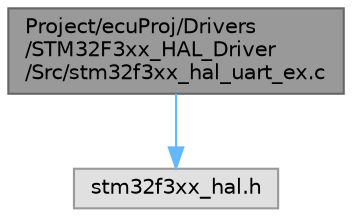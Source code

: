 digraph "Project/ecuProj/Drivers/STM32F3xx_HAL_Driver/Src/stm32f3xx_hal_uart_ex.c"
{
 // LATEX_PDF_SIZE
  bgcolor="transparent";
  edge [fontname=Helvetica,fontsize=10,labelfontname=Helvetica,labelfontsize=10];
  node [fontname=Helvetica,fontsize=10,shape=box,height=0.2,width=0.4];
  Node1 [id="Node000001",label="Project/ecuProj/Drivers\l/STM32F3xx_HAL_Driver\l/Src/stm32f3xx_hal_uart_ex.c",height=0.2,width=0.4,color="gray40", fillcolor="grey60", style="filled", fontcolor="black",tooltip="Extended UART HAL module driver. This file provides firmware functions to manage the following extend..."];
  Node1 -> Node2 [id="edge1_Node000001_Node000002",color="steelblue1",style="solid",tooltip=" "];
  Node2 [id="Node000002",label="stm32f3xx_hal.h",height=0.2,width=0.4,color="grey60", fillcolor="#E0E0E0", style="filled",tooltip=" "];
}
